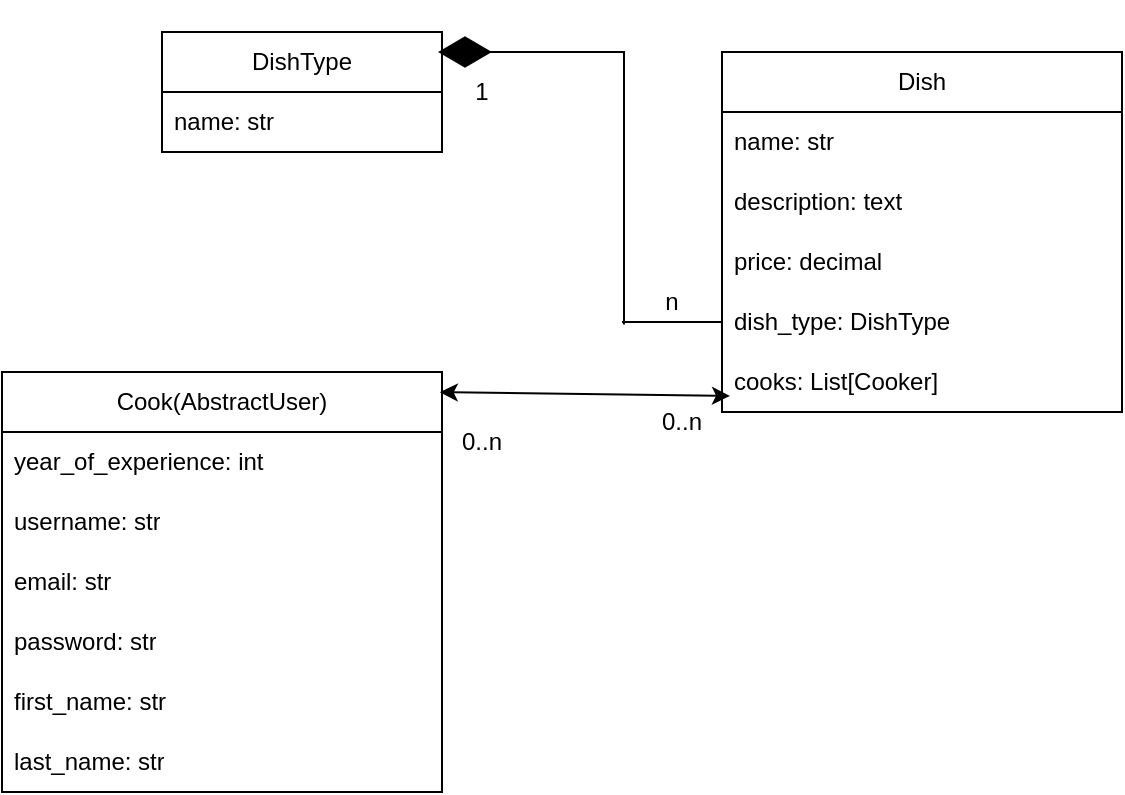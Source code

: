 <mxfile version="27.1.6">
  <diagram name="Страница — 1" id="c10ScxwRpxycyg-D0_C6">
    <mxGraphModel dx="872" dy="1608" grid="1" gridSize="10" guides="1" tooltips="1" connect="1" arrows="1" fold="1" page="1" pageScale="1" pageWidth="827" pageHeight="1169" math="0" shadow="0">
      <root>
        <mxCell id="0" />
        <mxCell id="1" parent="0" />
        <mxCell id="hIIOWy3GsumoZuNvq0Wx-6" value="DishType" style="swimlane;fontStyle=0;childLayout=stackLayout;horizontal=1;startSize=30;horizontalStack=0;resizeParent=1;resizeParentMax=0;resizeLast=0;collapsible=1;marginBottom=0;whiteSpace=wrap;html=1;" vertex="1" parent="1">
          <mxGeometry x="210" y="10" width="140" height="60" as="geometry" />
        </mxCell>
        <mxCell id="hIIOWy3GsumoZuNvq0Wx-7" value="name: str" style="text;strokeColor=none;fillColor=none;align=left;verticalAlign=middle;spacingLeft=4;spacingRight=4;overflow=hidden;points=[[0,0.5],[1,0.5]];portConstraint=eastwest;rotatable=0;whiteSpace=wrap;html=1;" vertex="1" parent="hIIOWy3GsumoZuNvq0Wx-6">
          <mxGeometry y="30" width="140" height="30" as="geometry" />
        </mxCell>
        <mxCell id="hIIOWy3GsumoZuNvq0Wx-10" value="Dish" style="swimlane;fontStyle=0;childLayout=stackLayout;horizontal=1;startSize=30;horizontalStack=0;resizeParent=1;resizeParentMax=0;resizeLast=0;collapsible=1;marginBottom=0;whiteSpace=wrap;html=1;" vertex="1" parent="1">
          <mxGeometry x="490" y="20" width="200" height="180" as="geometry">
            <mxRectangle x="440" y="30" width="60" height="30" as="alternateBounds" />
          </mxGeometry>
        </mxCell>
        <mxCell id="hIIOWy3GsumoZuNvq0Wx-11" value="name: str&lt;span style=&quot;white-space: pre;&quot;&gt;&#x9;&lt;/span&gt;" style="text;strokeColor=none;fillColor=none;align=left;verticalAlign=middle;spacingLeft=4;spacingRight=4;overflow=hidden;points=[[0,0.5],[1,0.5]];portConstraint=eastwest;rotatable=0;whiteSpace=wrap;html=1;" vertex="1" parent="hIIOWy3GsumoZuNvq0Wx-10">
          <mxGeometry y="30" width="200" height="30" as="geometry" />
        </mxCell>
        <mxCell id="hIIOWy3GsumoZuNvq0Wx-12" value="description: text" style="text;strokeColor=none;fillColor=none;align=left;verticalAlign=middle;spacingLeft=4;spacingRight=4;overflow=hidden;points=[[0,0.5],[1,0.5]];portConstraint=eastwest;rotatable=0;whiteSpace=wrap;html=1;" vertex="1" parent="hIIOWy3GsumoZuNvq0Wx-10">
          <mxGeometry y="60" width="200" height="30" as="geometry" />
        </mxCell>
        <mxCell id="hIIOWy3GsumoZuNvq0Wx-13" value="price: decimal" style="text;strokeColor=none;fillColor=none;align=left;verticalAlign=middle;spacingLeft=4;spacingRight=4;overflow=hidden;points=[[0,0.5],[1,0.5]];portConstraint=eastwest;rotatable=0;whiteSpace=wrap;html=1;" vertex="1" parent="hIIOWy3GsumoZuNvq0Wx-10">
          <mxGeometry y="90" width="200" height="30" as="geometry" />
        </mxCell>
        <mxCell id="hIIOWy3GsumoZuNvq0Wx-27" value="dish_type: DishType" style="text;strokeColor=none;fillColor=none;align=left;verticalAlign=middle;spacingLeft=4;spacingRight=4;overflow=hidden;points=[[0,0.5],[1,0.5]];portConstraint=eastwest;rotatable=0;whiteSpace=wrap;html=1;" vertex="1" parent="hIIOWy3GsumoZuNvq0Wx-10">
          <mxGeometry y="120" width="200" height="30" as="geometry" />
        </mxCell>
        <mxCell id="hIIOWy3GsumoZuNvq0Wx-28" value="cooks: List[Cooker]" style="text;strokeColor=none;fillColor=none;align=left;verticalAlign=middle;spacingLeft=4;spacingRight=4;overflow=hidden;points=[[0,0.5],[1,0.5]];portConstraint=eastwest;rotatable=0;whiteSpace=wrap;html=1;" vertex="1" parent="hIIOWy3GsumoZuNvq0Wx-10">
          <mxGeometry y="150" width="200" height="30" as="geometry" />
        </mxCell>
        <mxCell id="hIIOWy3GsumoZuNvq0Wx-29" value="Cook(AbstractUser)" style="swimlane;fontStyle=0;childLayout=stackLayout;horizontal=1;startSize=30;horizontalStack=0;resizeParent=1;resizeParentMax=0;resizeLast=0;collapsible=1;marginBottom=0;whiteSpace=wrap;html=1;" vertex="1" parent="1">
          <mxGeometry x="130" y="180" width="220" height="210" as="geometry" />
        </mxCell>
        <mxCell id="hIIOWy3GsumoZuNvq0Wx-30" value="year_of_experience: int" style="text;strokeColor=none;fillColor=none;align=left;verticalAlign=middle;spacingLeft=4;spacingRight=4;overflow=hidden;points=[[0,0.5],[1,0.5]];portConstraint=eastwest;rotatable=0;whiteSpace=wrap;html=1;" vertex="1" parent="hIIOWy3GsumoZuNvq0Wx-29">
          <mxGeometry y="30" width="220" height="30" as="geometry" />
        </mxCell>
        <mxCell id="hIIOWy3GsumoZuNvq0Wx-31" value="username: str" style="text;strokeColor=none;fillColor=none;align=left;verticalAlign=middle;spacingLeft=4;spacingRight=4;overflow=hidden;points=[[0,0.5],[1,0.5]];portConstraint=eastwest;rotatable=0;whiteSpace=wrap;html=1;" vertex="1" parent="hIIOWy3GsumoZuNvq0Wx-29">
          <mxGeometry y="60" width="220" height="30" as="geometry" />
        </mxCell>
        <mxCell id="hIIOWy3GsumoZuNvq0Wx-35" value="email: str" style="text;strokeColor=none;fillColor=none;align=left;verticalAlign=middle;spacingLeft=4;spacingRight=4;overflow=hidden;points=[[0,0.5],[1,0.5]];portConstraint=eastwest;rotatable=0;whiteSpace=wrap;html=1;" vertex="1" parent="hIIOWy3GsumoZuNvq0Wx-29">
          <mxGeometry y="90" width="220" height="30" as="geometry" />
        </mxCell>
        <mxCell id="hIIOWy3GsumoZuNvq0Wx-37" value="password: str" style="text;strokeColor=none;fillColor=none;align=left;verticalAlign=middle;spacingLeft=4;spacingRight=4;overflow=hidden;points=[[0,0.5],[1,0.5]];portConstraint=eastwest;rotatable=0;whiteSpace=wrap;html=1;" vertex="1" parent="hIIOWy3GsumoZuNvq0Wx-29">
          <mxGeometry y="120" width="220" height="30" as="geometry" />
        </mxCell>
        <mxCell id="hIIOWy3GsumoZuNvq0Wx-36" value="first_name: str" style="text;strokeColor=none;fillColor=none;align=left;verticalAlign=middle;spacingLeft=4;spacingRight=4;overflow=hidden;points=[[0,0.5],[1,0.5]];portConstraint=eastwest;rotatable=0;whiteSpace=wrap;html=1;" vertex="1" parent="hIIOWy3GsumoZuNvq0Wx-29">
          <mxGeometry y="150" width="220" height="30" as="geometry" />
        </mxCell>
        <mxCell id="hIIOWy3GsumoZuNvq0Wx-32" value="last_name: str" style="text;strokeColor=none;fillColor=none;align=left;verticalAlign=middle;spacingLeft=4;spacingRight=4;overflow=hidden;points=[[0,0.5],[1,0.5]];portConstraint=eastwest;rotatable=0;whiteSpace=wrap;html=1;" vertex="1" parent="hIIOWy3GsumoZuNvq0Wx-29">
          <mxGeometry y="180" width="220" height="30" as="geometry" />
        </mxCell>
        <mxCell id="hIIOWy3GsumoZuNvq0Wx-43" value="" style="endArrow=classic;startArrow=classic;html=1;rounded=0;exitX=0.995;exitY=0.048;exitDx=0;exitDy=0;exitPerimeter=0;entryX=0.02;entryY=0.733;entryDx=0;entryDy=0;entryPerimeter=0;" edge="1" parent="1" source="hIIOWy3GsumoZuNvq0Wx-29" target="hIIOWy3GsumoZuNvq0Wx-28">
          <mxGeometry width="50" height="50" relative="1" as="geometry">
            <mxPoint x="360" y="200" as="sourcePoint" />
            <mxPoint x="410" y="150" as="targetPoint" />
            <Array as="points" />
          </mxGeometry>
        </mxCell>
        <mxCell id="hIIOWy3GsumoZuNvq0Wx-44" value="0..n" style="text;strokeColor=none;align=center;fillColor=none;html=1;verticalAlign=middle;whiteSpace=wrap;rounded=0;" vertex="1" parent="1">
          <mxGeometry x="340" y="200" width="60" height="30" as="geometry" />
        </mxCell>
        <mxCell id="hIIOWy3GsumoZuNvq0Wx-45" value="0..n" style="text;strokeColor=none;align=center;fillColor=none;html=1;verticalAlign=middle;whiteSpace=wrap;rounded=0;" vertex="1" parent="1">
          <mxGeometry x="440" y="190" width="60" height="30" as="geometry" />
        </mxCell>
        <mxCell id="hIIOWy3GsumoZuNvq0Wx-61" value="" style="endArrow=diamondThin;endFill=1;endSize=24;html=1;rounded=0;entryX=1;entryY=0.5;entryDx=0;entryDy=0;exitX=0.02;exitY=0.625;exitDx=0;exitDy=0;exitPerimeter=0;" edge="1" parent="1" source="hIIOWy3GsumoZuNvq0Wx-62">
          <mxGeometry width="160" relative="1" as="geometry">
            <mxPoint x="440" y="152" as="sourcePoint" />
            <mxPoint x="348" y="20" as="targetPoint" />
            <Array as="points">
              <mxPoint x="441" y="20" />
            </Array>
          </mxGeometry>
        </mxCell>
        <mxCell id="hIIOWy3GsumoZuNvq0Wx-62" value="" style="line;strokeWidth=1;fillColor=none;align=left;verticalAlign=middle;spacingTop=-1;spacingLeft=3;spacingRight=3;rotatable=0;labelPosition=right;points=[];portConstraint=eastwest;strokeColor=inherit;" vertex="1" parent="1">
          <mxGeometry x="440" y="150" width="50" height="10" as="geometry" />
        </mxCell>
        <mxCell id="hIIOWy3GsumoZuNvq0Wx-63" value="n" style="text;strokeColor=none;align=center;fillColor=none;html=1;verticalAlign=middle;whiteSpace=wrap;rounded=0;" vertex="1" parent="1">
          <mxGeometry x="435" y="130" width="60" height="30" as="geometry" />
        </mxCell>
        <mxCell id="hIIOWy3GsumoZuNvq0Wx-64" value="1" style="text;strokeColor=none;align=center;fillColor=none;html=1;verticalAlign=middle;whiteSpace=wrap;rounded=0;" vertex="1" parent="1">
          <mxGeometry x="340" y="25" width="60" height="30" as="geometry" />
        </mxCell>
      </root>
    </mxGraphModel>
  </diagram>
</mxfile>
